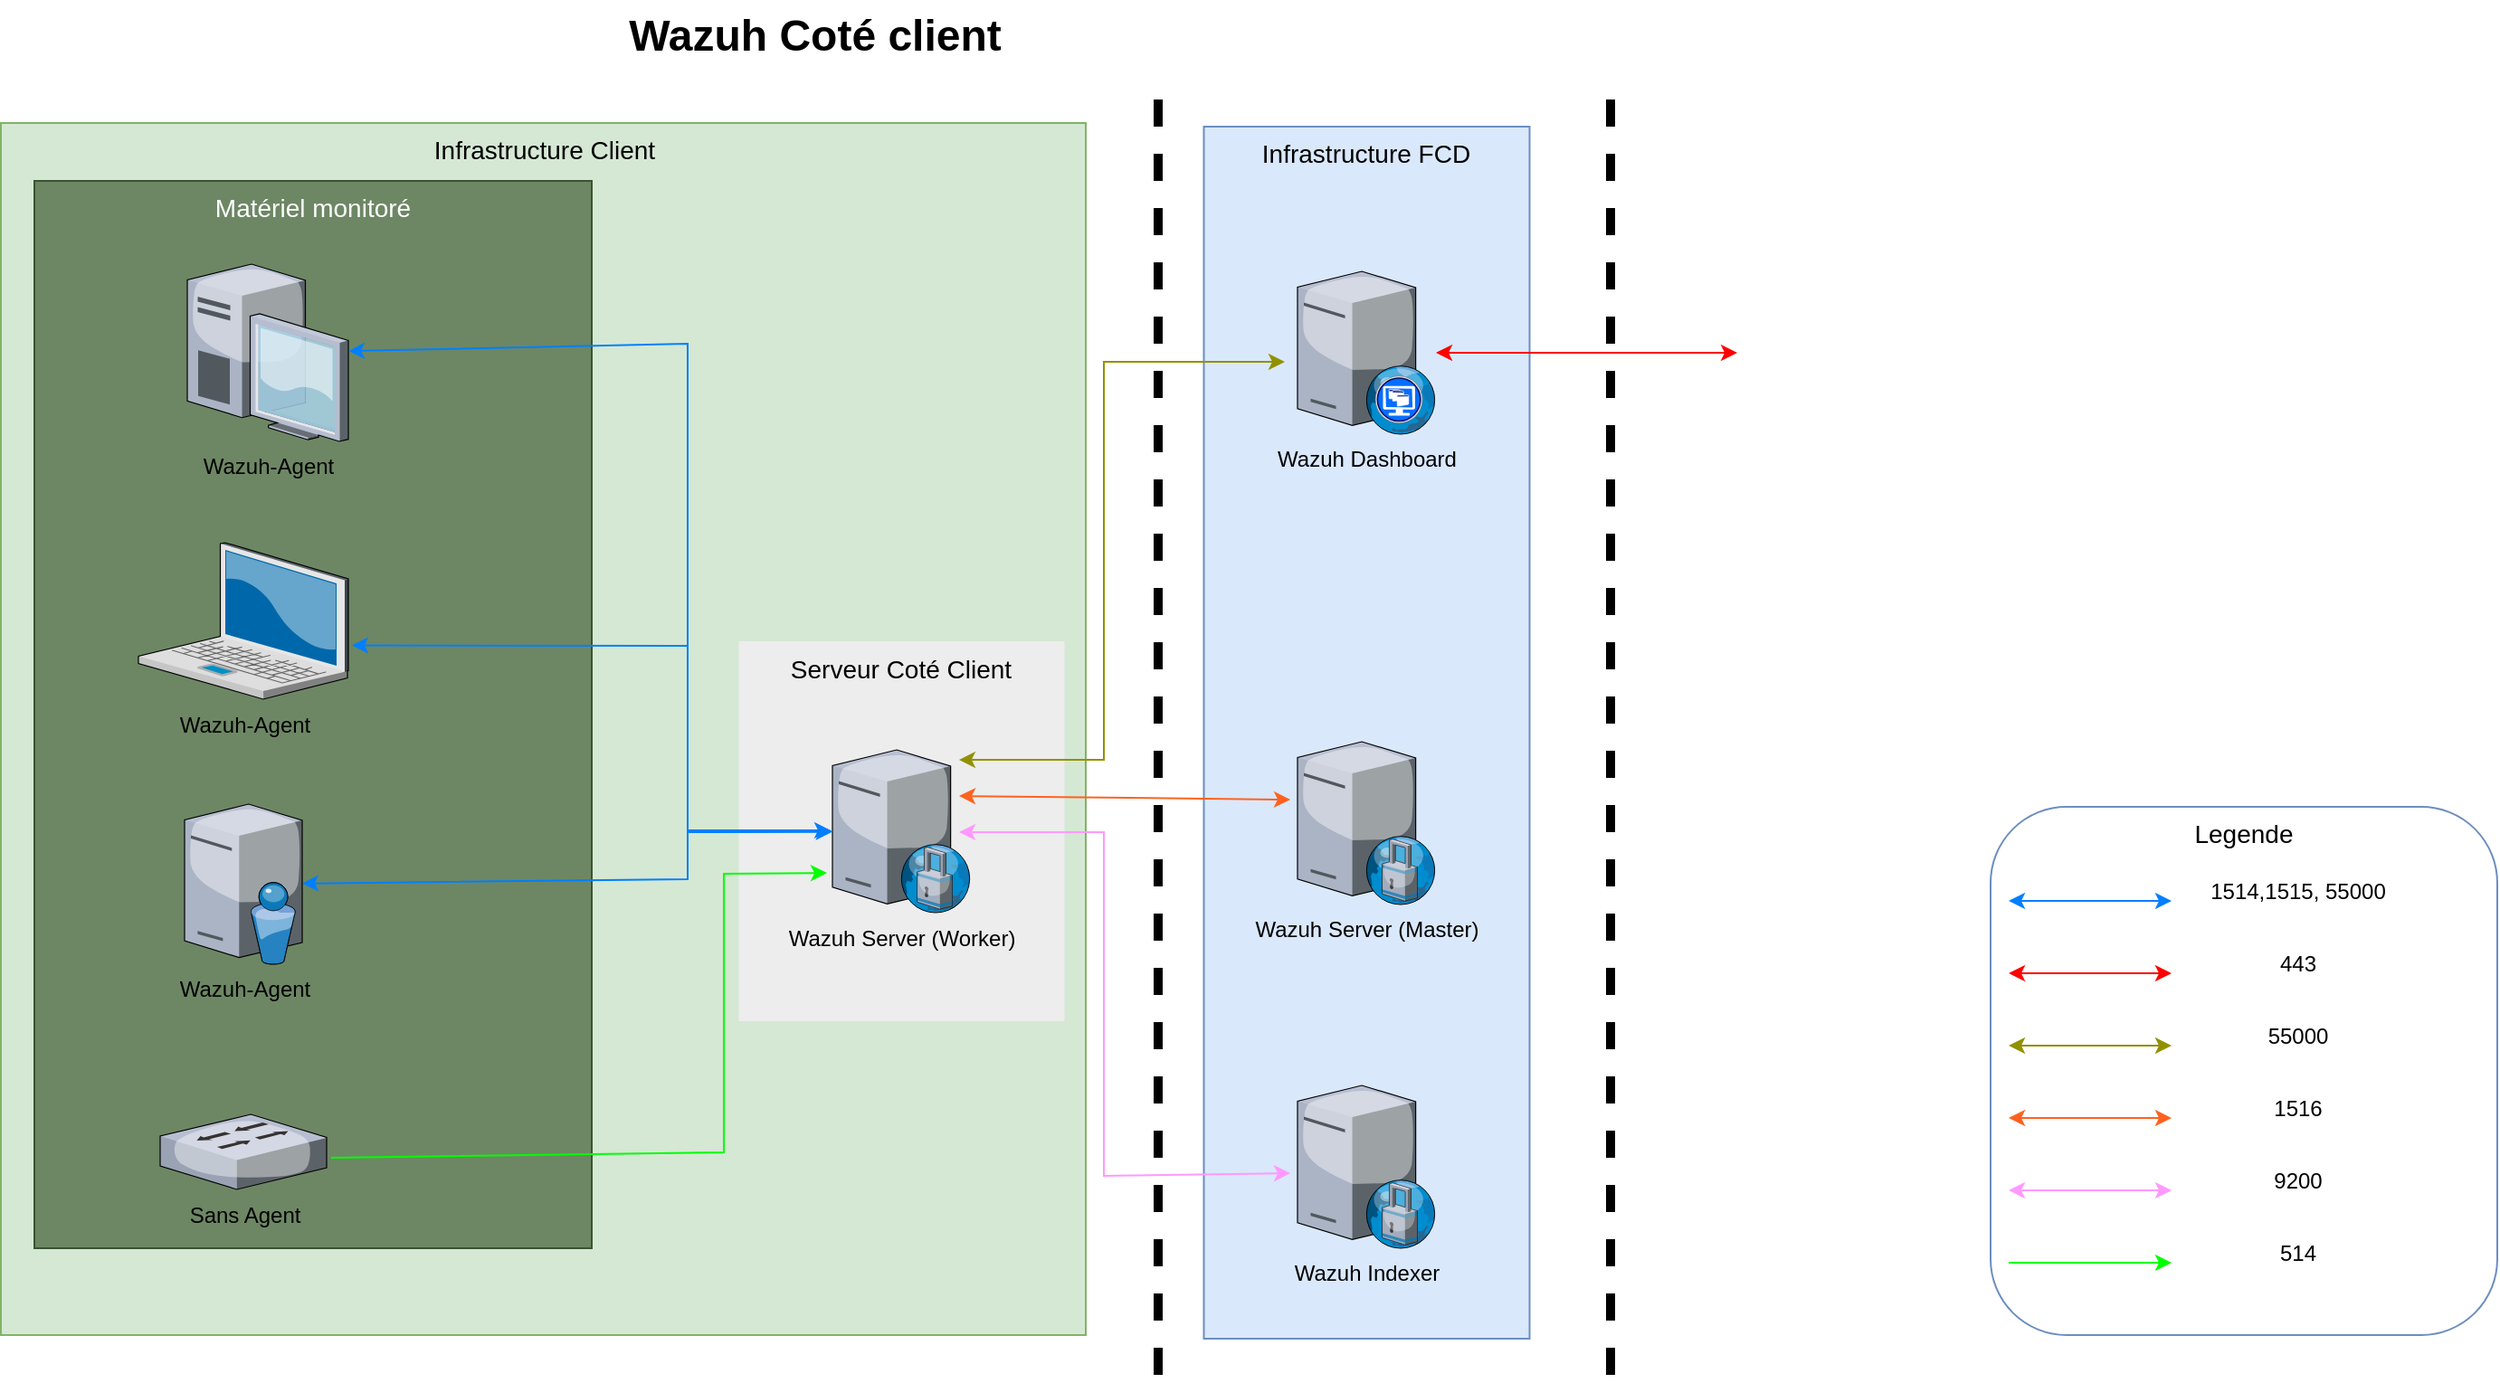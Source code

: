 <mxfile version="24.0.2" type="github">
  <diagram name="Page-1" id="e3a06f82-3646-2815-327d-82caf3d4e204">
    <mxGraphModel dx="1434" dy="746" grid="1" gridSize="10" guides="1" tooltips="1" connect="1" arrows="1" fold="1" page="1" pageScale="1.5" pageWidth="1169" pageHeight="826" background="none" math="0" shadow="0">
      <root>
        <mxCell id="0" style=";html=1;" />
        <mxCell id="1" style=";html=1;" parent="0" />
        <mxCell id="JqTrbul99vAAQZtvC8n6-47" value="Infrastructure Client" style="whiteSpace=wrap;html=1;fillColor=#d5e8d4;fontSize=14;strokeColor=#82b366;verticalAlign=top;" vertex="1" parent="1">
          <mxGeometry x="160.5" y="108" width="599.5" height="670" as="geometry" />
        </mxCell>
        <mxCell id="JqTrbul99vAAQZtvC8n6-17" value="Infrastructure FCD" style="whiteSpace=wrap;html=1;fillColor=#dae8fc;fontSize=14;strokeColor=#6c8ebf;verticalAlign=top;" vertex="1" parent="1">
          <mxGeometry x="825.25" y="110" width="180" height="670" as="geometry" />
        </mxCell>
        <mxCell id="6a7d8f32e03d9370-59" value="&lt;div&gt;Serveur Coté Client&lt;/div&gt;" style="whiteSpace=wrap;html=1;fillColor=#EDEDED;fontSize=14;strokeColor=none;verticalAlign=top;" parent="1" vertex="1">
          <mxGeometry x="568.25" y="394.5" width="180" height="210" as="geometry" />
        </mxCell>
        <mxCell id="6a7d8f32e03d9370-57" value="Matériel monitoré" style="whiteSpace=wrap;html=1;fillColor=#6d8764;fontSize=14;strokeColor=#3A5431;verticalAlign=top;fontColor=#ffffff;" parent="1" vertex="1">
          <mxGeometry x="179" y="140" width="308" height="590" as="geometry" />
        </mxCell>
        <mxCell id="6a7d8f32e03d9370-2" value="&lt;div style=&quot;font-size: 12px;&quot;&gt;&lt;font style=&quot;font-size: 12px;&quot;&gt;Wazuh-Agent&lt;/font&gt;&lt;/div&gt;&lt;div style=&quot;font-size: 12px;&quot;&gt;&lt;font style=&quot;font-size: 12px;&quot;&gt;&lt;br&gt;&lt;/font&gt;&lt;/div&gt;" style="verticalLabelPosition=bottom;aspect=fixed;html=1;verticalAlign=top;strokeColor=none;shape=mxgraph.citrix.laptop_2;fillColor=#66B2FF;gradientColor=#0066CC;fontSize=14;" parent="1" vertex="1">
          <mxGeometry x="236.5" y="340" width="116" height="86.5" as="geometry" />
        </mxCell>
        <mxCell id="6a7d8f32e03d9370-3" value="Wazuh-Agent" style="verticalLabelPosition=bottom;aspect=fixed;html=1;verticalAlign=top;strokeColor=none;shape=mxgraph.citrix.desktop;fillColor=#66B2FF;gradientColor=#0066CC;fontSize=12;" parent="1" vertex="1">
          <mxGeometry x="263.5" y="186.0" width="89" height="98" as="geometry" />
        </mxCell>
        <mxCell id="6a7d8f32e03d9370-62" value="Wazuh Coté client" style="text;strokeColor=none;fillColor=none;html=1;fontSize=24;fontStyle=1;verticalAlign=middle;align=center;" parent="1" vertex="1">
          <mxGeometry x="179" y="40" width="861" height="40" as="geometry" />
        </mxCell>
        <mxCell id="JqTrbul99vAAQZtvC8n6-1" value="&lt;div style=&quot;font-size: 12px;&quot;&gt;Wazuh Server (Worker)&lt;/div&gt;" style="verticalLabelPosition=bottom;aspect=fixed;html=1;verticalAlign=top;strokeColor=none;shape=mxgraph.citrix.proxy_server;fillColor=#66B2FF;gradientColor=#0066CC;fontSize=12;" vertex="1" parent="1">
          <mxGeometry x="620" y="454.5" width="76.5" height="90" as="geometry" />
        </mxCell>
        <mxCell id="JqTrbul99vAAQZtvC8n6-4" value="" style="endArrow=classic;startArrow=classic;html=1;rounded=0;fontColor=#007FFF;strokeColor=#007FFF;" edge="1" parent="1" source="6a7d8f32e03d9370-3" target="JqTrbul99vAAQZtvC8n6-1">
          <mxGeometry width="50" height="50" relative="1" as="geometry">
            <mxPoint x="339.0" y="259.0" as="sourcePoint" />
            <mxPoint x="409.711" y="209.0" as="targetPoint" />
            <Array as="points">
              <mxPoint x="540" y="230" />
              <mxPoint x="540" y="500" />
            </Array>
          </mxGeometry>
        </mxCell>
        <mxCell id="JqTrbul99vAAQZtvC8n6-6" value="" style="endArrow=classic;startArrow=classic;html=1;rounded=0;exitX=1.017;exitY=0.656;exitDx=0;exitDy=0;exitPerimeter=0;fontColor=#007FFF;strokeColor=#007FFF;" edge="1" parent="1" source="6a7d8f32e03d9370-2" target="JqTrbul99vAAQZtvC8n6-1">
          <mxGeometry width="50" height="50" relative="1" as="geometry">
            <mxPoint x="510" y="398.5" as="sourcePoint" />
            <mxPoint x="560" y="348.5" as="targetPoint" />
            <Array as="points">
              <mxPoint x="540" y="397" />
              <mxPoint x="540" y="500" />
            </Array>
          </mxGeometry>
        </mxCell>
        <mxCell id="JqTrbul99vAAQZtvC8n6-8" value="Sans Agent" style="verticalLabelPosition=bottom;aspect=fixed;html=1;verticalAlign=top;strokeColor=none;shape=mxgraph.citrix.switch;fillColor=#66B2FF;gradientColor=#0066CC;fontSize=12;" vertex="1" parent="1">
          <mxGeometry x="248.5" y="656" width="92" height="41.5" as="geometry" />
        </mxCell>
        <mxCell id="JqTrbul99vAAQZtvC8n6-10" value="" style="endArrow=classic;startArrow=classic;html=1;rounded=0;entryX=-0.013;entryY=0.494;entryDx=0;entryDy=0;entryPerimeter=0;fontColor=#007FFF;strokeColor=#007FFF;" edge="1" parent="1" source="JqTrbul99vAAQZtvC8n6-12" target="JqTrbul99vAAQZtvC8n6-1">
          <mxGeometry width="50" height="50" relative="1" as="geometry">
            <mxPoint x="324.029" y="525.98" as="sourcePoint" />
            <mxPoint x="890" y="510" as="targetPoint" />
            <Array as="points">
              <mxPoint x="540" y="526" />
              <mxPoint x="540" y="499" />
            </Array>
          </mxGeometry>
        </mxCell>
        <mxCell id="JqTrbul99vAAQZtvC8n6-12" value="Wazuh-Agent" style="verticalLabelPosition=bottom;sketch=0;aspect=fixed;html=1;verticalAlign=top;strokeColor=none;align=center;outlineConnect=0;shape=mxgraph.citrix.directory_server;" vertex="1" parent="1">
          <mxGeometry x="262" y="484.5" width="65" height="88.5" as="geometry" />
        </mxCell>
        <mxCell id="JqTrbul99vAAQZtvC8n6-15" value="" style="endArrow=classic;html=1;rounded=0;exitX=1.027;exitY=0.578;exitDx=0;exitDy=0;exitPerimeter=0;entryX=-0.039;entryY=0.756;entryDx=0;entryDy=0;entryPerimeter=0;strokeColor=#00FF00;" edge="1" parent="1" source="JqTrbul99vAAQZtvC8n6-8" target="JqTrbul99vAAQZtvC8n6-1">
          <mxGeometry width="50" height="50" relative="1" as="geometry">
            <mxPoint x="840" y="440" as="sourcePoint" />
            <mxPoint x="610" y="360" as="targetPoint" />
            <Array as="points">
              <mxPoint x="560" y="677" />
              <mxPoint x="560" y="523" />
            </Array>
          </mxGeometry>
        </mxCell>
        <mxCell id="JqTrbul99vAAQZtvC8n6-16" value="&lt;div style=&quot;font-size: 12px;&quot;&gt;Wazuh Server (Master)&lt;/div&gt;" style="verticalLabelPosition=bottom;aspect=fixed;html=1;verticalAlign=top;strokeColor=none;shape=mxgraph.citrix.proxy_server;fillColor=#66B2FF;gradientColor=#0066CC;fontSize=12;" vertex="1" parent="1">
          <mxGeometry x="877" y="450" width="76.5" height="90" as="geometry" />
        </mxCell>
        <mxCell id="JqTrbul99vAAQZtvC8n6-18" value="" style="endArrow=classic;startArrow=classic;html=1;rounded=0;fillColor=#e1d5e7;strokeColor=#FF621F;entryX=-0.052;entryY=0.356;entryDx=0;entryDy=0;entryPerimeter=0;" edge="1" parent="1" target="JqTrbul99vAAQZtvC8n6-16">
          <mxGeometry width="50" height="50" relative="1" as="geometry">
            <mxPoint x="690" y="480" as="sourcePoint" />
            <mxPoint x="870" y="210" as="targetPoint" />
            <Array as="points" />
          </mxGeometry>
        </mxCell>
        <mxCell id="JqTrbul99vAAQZtvC8n6-20" value="&lt;div style=&quot;font-size: 12px;&quot;&gt;Wazuh Indexer&lt;/div&gt;" style="verticalLabelPosition=bottom;aspect=fixed;html=1;verticalAlign=top;strokeColor=none;shape=mxgraph.citrix.proxy_server;fillColor=#66B2FF;gradientColor=#0066CC;fontSize=12;" vertex="1" parent="1">
          <mxGeometry x="877" y="640" width="76.5" height="90" as="geometry" />
        </mxCell>
        <mxCell id="JqTrbul99vAAQZtvC8n6-21" value="" style="endArrow=classic;startArrow=classic;html=1;rounded=0;fillColor=#e1d5e7;strokeColor=#FF99FF;entryX=-0.052;entryY=0.539;entryDx=0;entryDy=0;entryPerimeter=0;" edge="1" parent="1" target="JqTrbul99vAAQZtvC8n6-20">
          <mxGeometry width="50" height="50" relative="1" as="geometry">
            <mxPoint x="690" y="500" as="sourcePoint" />
            <mxPoint x="885" y="197" as="targetPoint" />
            <Array as="points">
              <mxPoint x="770" y="500" />
              <mxPoint x="770" y="690" />
            </Array>
          </mxGeometry>
        </mxCell>
        <mxCell id="JqTrbul99vAAQZtvC8n6-22" value="Wazuh Dashboard" style="verticalLabelPosition=bottom;sketch=0;aspect=fixed;html=1;verticalAlign=top;strokeColor=none;align=center;outlineConnect=0;shape=mxgraph.citrix.desktop_web;" vertex="1" parent="1">
          <mxGeometry x="877" y="190" width="76.5" height="90" as="geometry" />
        </mxCell>
        <mxCell id="JqTrbul99vAAQZtvC8n6-24" value="" style="endArrow=classic;startArrow=classic;html=1;rounded=0;strokeColor=#FF0000;" edge="1" parent="1" target="JqTrbul99vAAQZtvC8n6-22">
          <mxGeometry width="50" height="50" relative="1" as="geometry">
            <mxPoint x="1120" y="235" as="sourcePoint" />
            <mxPoint x="1070" y="240" as="targetPoint" />
            <Array as="points" />
          </mxGeometry>
        </mxCell>
        <mxCell id="JqTrbul99vAAQZtvC8n6-26" value="" style="endArrow=classic;startArrow=classic;html=1;rounded=0;entryX=0.676;entryY=0.312;entryDx=0;entryDy=0;entryPerimeter=0;strokeColor=#919100;" edge="1" parent="1" target="6a7d8f32e03d9370-59">
          <mxGeometry width="50" height="50" relative="1" as="geometry">
            <mxPoint x="870" y="240" as="sourcePoint" />
            <mxPoint x="680" y="260" as="targetPoint" />
            <Array as="points">
              <mxPoint x="770" y="240" />
              <mxPoint x="770" y="460" />
            </Array>
          </mxGeometry>
        </mxCell>
        <mxCell id="JqTrbul99vAAQZtvC8n6-27" value="Legende" style="whiteSpace=wrap;html=1;fillColor=none;fontSize=14;strokeColor=#6c8ebf;verticalAlign=top;rounded=1;" vertex="1" parent="1">
          <mxGeometry x="1260" y="486" width="280" height="292" as="geometry" />
        </mxCell>
        <mxCell id="JqTrbul99vAAQZtvC8n6-28" value="" style="endArrow=classic;startArrow=classic;html=1;rounded=0;fontColor=#007FFF;strokeColor=#007FFF;" edge="1" parent="1">
          <mxGeometry width="50" height="50" relative="1" as="geometry">
            <mxPoint x="1270" y="538" as="sourcePoint" />
            <mxPoint x="1360" y="538" as="targetPoint" />
            <Array as="points" />
          </mxGeometry>
        </mxCell>
        <mxCell id="JqTrbul99vAAQZtvC8n6-30" value="" style="endArrow=classic;startArrow=classic;html=1;rounded=0;fontColor=#007FFF;strokeColor=#FF0000;" edge="1" parent="1">
          <mxGeometry width="50" height="50" relative="1" as="geometry">
            <mxPoint x="1270" y="578" as="sourcePoint" />
            <mxPoint x="1360" y="578" as="targetPoint" />
            <Array as="points" />
          </mxGeometry>
        </mxCell>
        <mxCell id="JqTrbul99vAAQZtvC8n6-32" value="" style="endArrow=classic;startArrow=classic;html=1;rounded=0;fontColor=#007FFF;strokeColor=#919100;" edge="1" parent="1">
          <mxGeometry width="50" height="50" relative="1" as="geometry">
            <mxPoint x="1270" y="618" as="sourcePoint" />
            <mxPoint x="1360" y="618" as="targetPoint" />
            <Array as="points" />
          </mxGeometry>
        </mxCell>
        <mxCell id="JqTrbul99vAAQZtvC8n6-33" value="" style="endArrow=classic;startArrow=classic;html=1;rounded=0;fontColor=#007FFF;strokeColor=#FF621F;" edge="1" parent="1">
          <mxGeometry width="50" height="50" relative="1" as="geometry">
            <mxPoint x="1270" y="658" as="sourcePoint" />
            <mxPoint x="1360" y="658" as="targetPoint" />
            <Array as="points" />
          </mxGeometry>
        </mxCell>
        <mxCell id="JqTrbul99vAAQZtvC8n6-34" value="" style="endArrow=classic;startArrow=classic;html=1;rounded=0;fontColor=#007FFF;strokeColor=#FF99FF;" edge="1" parent="1">
          <mxGeometry width="50" height="50" relative="1" as="geometry">
            <mxPoint x="1270" y="698" as="sourcePoint" />
            <mxPoint x="1360" y="698" as="targetPoint" />
            <Array as="points" />
          </mxGeometry>
        </mxCell>
        <mxCell id="JqTrbul99vAAQZtvC8n6-38" value="" style="endArrow=classic;startArrow=none;html=1;rounded=0;fontColor=#007FFF;strokeColor=#00FF00;startFill=0;" edge="1" parent="1">
          <mxGeometry width="50" height="50" relative="1" as="geometry">
            <mxPoint x="1270" y="738" as="sourcePoint" />
            <mxPoint x="1360" y="738" as="targetPoint" />
            <Array as="points" />
          </mxGeometry>
        </mxCell>
        <mxCell id="JqTrbul99vAAQZtvC8n6-39" value="1514,1515, 55000" style="text;html=1;align=center;verticalAlign=middle;whiteSpace=wrap;rounded=0;" vertex="1" parent="1">
          <mxGeometry x="1360" y="518" width="140" height="30" as="geometry" />
        </mxCell>
        <mxCell id="JqTrbul99vAAQZtvC8n6-40" value="443" style="text;html=1;align=center;verticalAlign=middle;whiteSpace=wrap;rounded=0;" vertex="1" parent="1">
          <mxGeometry x="1360" y="558" width="140" height="30" as="geometry" />
        </mxCell>
        <mxCell id="JqTrbul99vAAQZtvC8n6-41" value="55000" style="text;html=1;align=center;verticalAlign=middle;whiteSpace=wrap;rounded=0;" vertex="1" parent="1">
          <mxGeometry x="1360" y="598" width="140" height="30" as="geometry" />
        </mxCell>
        <mxCell id="JqTrbul99vAAQZtvC8n6-42" value="1516" style="text;html=1;align=center;verticalAlign=middle;whiteSpace=wrap;rounded=0;" vertex="1" parent="1">
          <mxGeometry x="1360" y="638" width="140" height="30" as="geometry" />
        </mxCell>
        <mxCell id="JqTrbul99vAAQZtvC8n6-43" value="9200" style="text;html=1;align=center;verticalAlign=middle;whiteSpace=wrap;rounded=0;" vertex="1" parent="1">
          <mxGeometry x="1360" y="678" width="140" height="30" as="geometry" />
        </mxCell>
        <mxCell id="JqTrbul99vAAQZtvC8n6-44" value="514" style="text;html=1;align=center;verticalAlign=middle;whiteSpace=wrap;rounded=0;" vertex="1" parent="1">
          <mxGeometry x="1360" y="718" width="140" height="30" as="geometry" />
        </mxCell>
        <mxCell id="JqTrbul99vAAQZtvC8n6-45" value="" style="endArrow=none;dashed=1;html=1;rounded=0;strokeWidth=5;" edge="1" parent="1">
          <mxGeometry width="50" height="50" relative="1" as="geometry">
            <mxPoint x="800" y="800" as="sourcePoint" />
            <mxPoint x="800" y="90" as="targetPoint" />
          </mxGeometry>
        </mxCell>
        <mxCell id="JqTrbul99vAAQZtvC8n6-48" value="" style="endArrow=none;dashed=1;html=1;rounded=0;strokeWidth=5;" edge="1" parent="1">
          <mxGeometry width="50" height="50" relative="1" as="geometry">
            <mxPoint x="1050" y="800" as="sourcePoint" />
            <mxPoint x="1050" y="90" as="targetPoint" />
          </mxGeometry>
        </mxCell>
      </root>
    </mxGraphModel>
  </diagram>
</mxfile>
